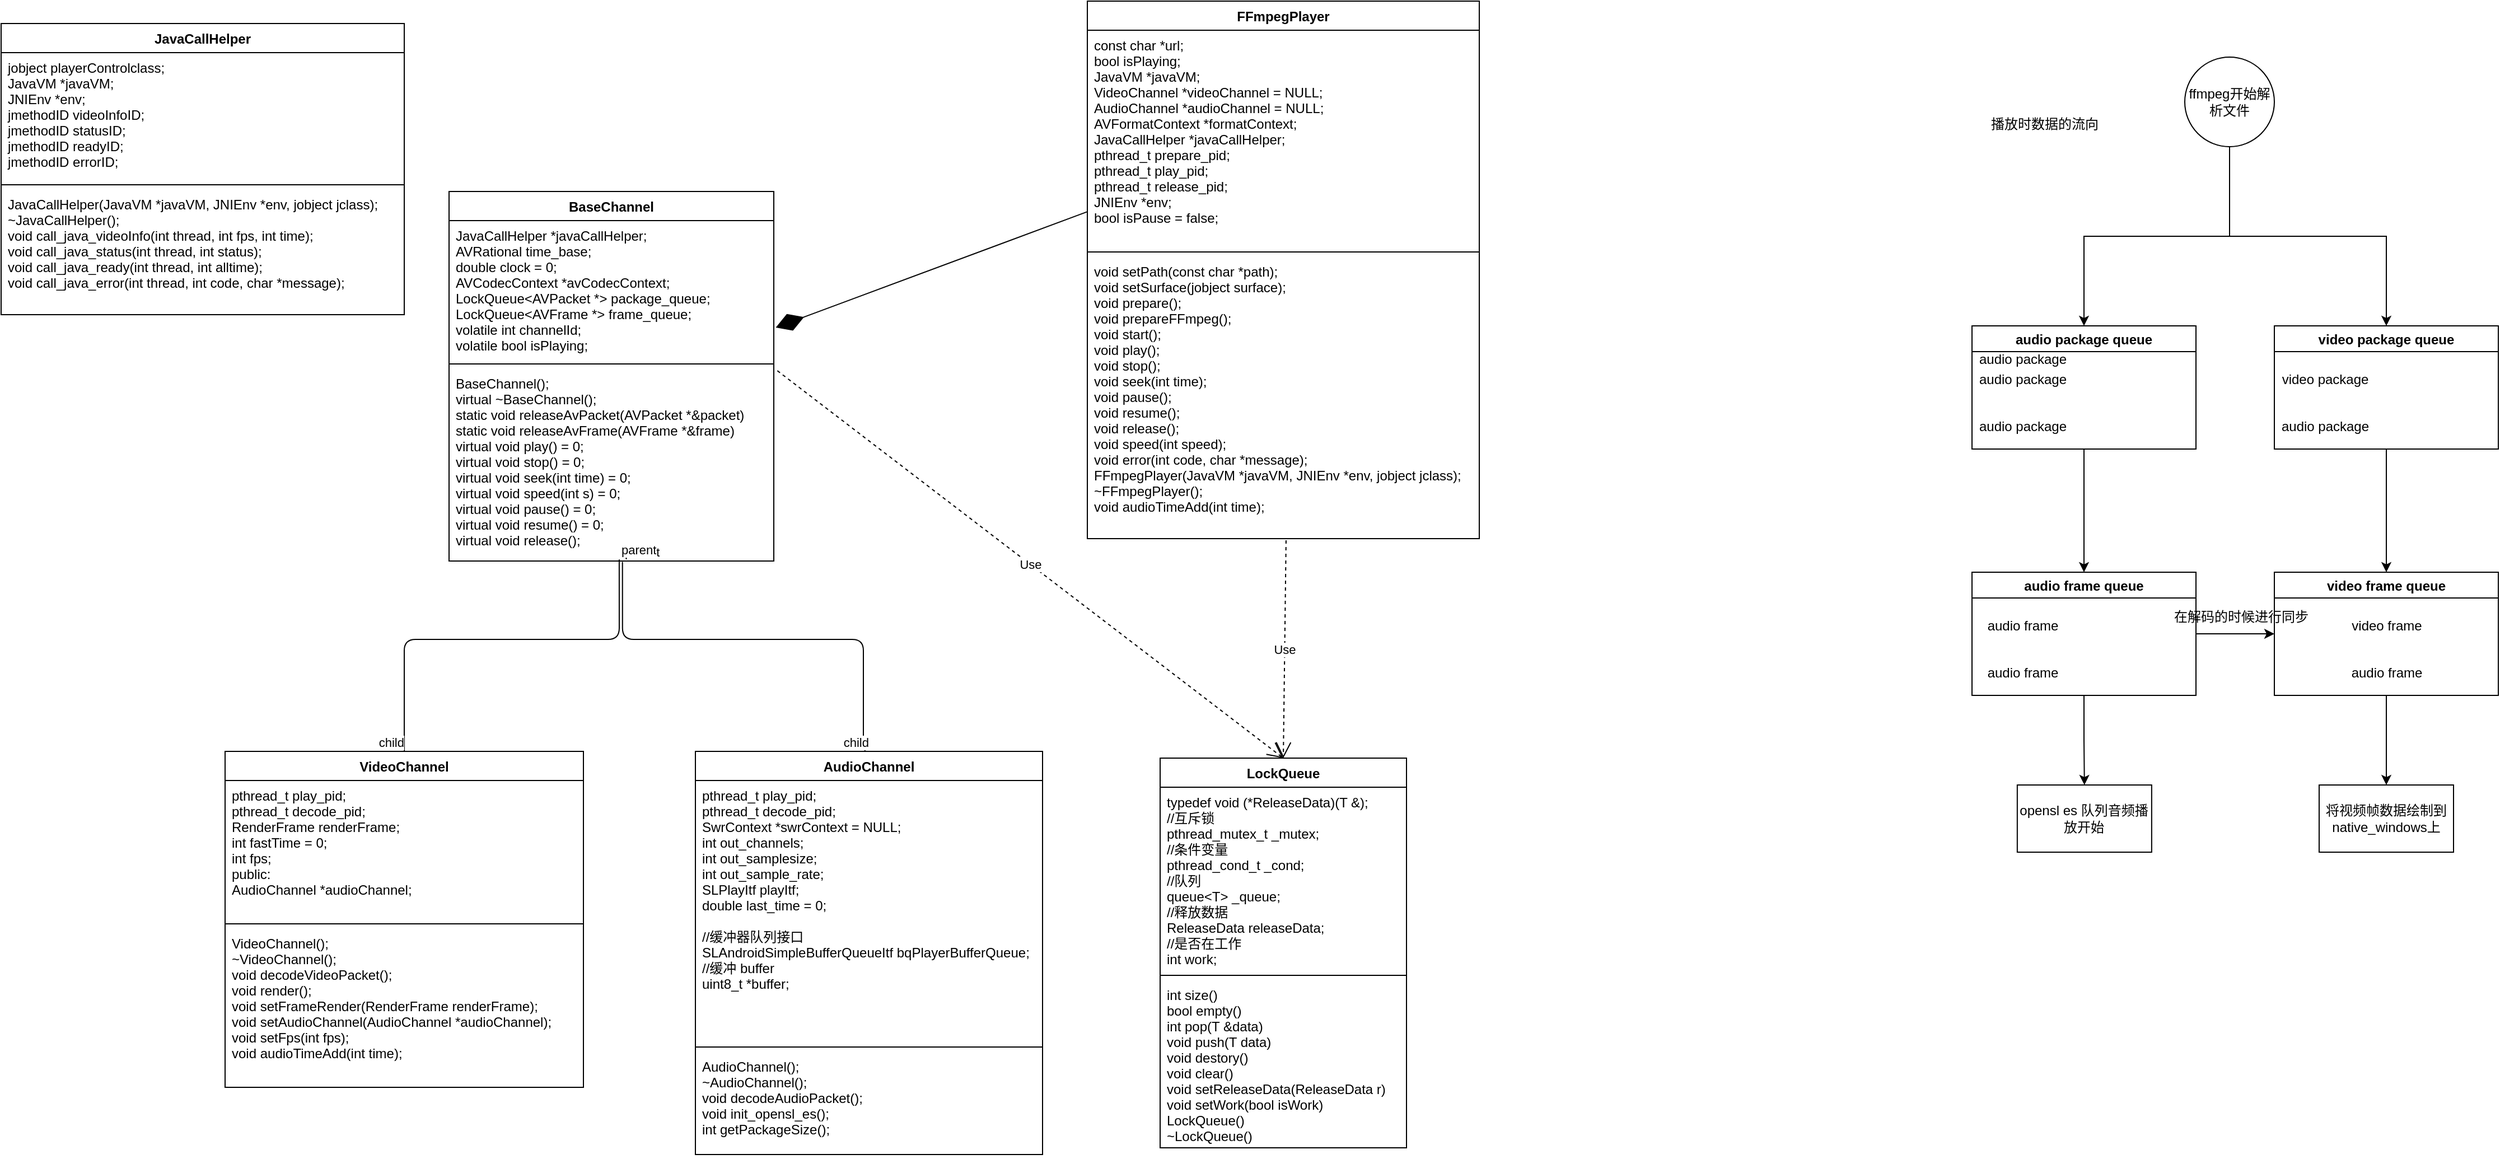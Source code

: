 <mxfile version="15.1.0" type="github">
  <diagram id="izzyhYgoDfgr7Xsf6XAO" name="第 2 页">
    <mxGraphModel dx="1577" dy="980" grid="1" gridSize="10" guides="1" tooltips="1" connect="1" arrows="1" fold="1" page="1" pageScale="1" pageWidth="1000000" pageHeight="1000000" math="0" shadow="0">
      <root>
        <mxCell id="bqe97n8znEZDnZ-8C_Wv-0" />
        <mxCell id="bqe97n8znEZDnZ-8C_Wv-1" parent="bqe97n8znEZDnZ-8C_Wv-0" />
        <mxCell id="bqe97n8znEZDnZ-8C_Wv-2" value="FFmpegPlayer" style="swimlane;fontStyle=1;align=center;verticalAlign=top;childLayout=stackLayout;horizontal=1;startSize=26;horizontalStack=0;resizeParent=1;resizeParentMax=0;resizeLast=0;collapsible=1;marginBottom=0;" vertex="1" parent="bqe97n8znEZDnZ-8C_Wv-1">
          <mxGeometry x="1030" y="70" width="350" height="480" as="geometry" />
        </mxCell>
        <mxCell id="bqe97n8znEZDnZ-8C_Wv-3" value="    const char *url;&#xa;    bool isPlaying;&#xa;    JavaVM *javaVM;&#xa;    VideoChannel *videoChannel = NULL;&#xa;    AudioChannel *audioChannel = NULL;&#xa;    AVFormatContext *formatContext;&#xa;    JavaCallHelper *javaCallHelper;&#xa;    pthread_t prepare_pid;&#xa;    pthread_t play_pid;&#xa;    pthread_t release_pid;&#xa;    JNIEnv *env;&#xa;    bool isPause = false;" style="text;strokeColor=none;fillColor=none;align=left;verticalAlign=top;spacingLeft=4;spacingRight=4;overflow=hidden;rotatable=0;points=[[0,0.5],[1,0.5]];portConstraint=eastwest;" vertex="1" parent="bqe97n8znEZDnZ-8C_Wv-2">
          <mxGeometry y="26" width="350" height="194" as="geometry" />
        </mxCell>
        <mxCell id="bqe97n8znEZDnZ-8C_Wv-4" value="" style="line;strokeWidth=1;fillColor=none;align=left;verticalAlign=middle;spacingTop=-1;spacingLeft=3;spacingRight=3;rotatable=0;labelPosition=right;points=[];portConstraint=eastwest;" vertex="1" parent="bqe97n8znEZDnZ-8C_Wv-2">
          <mxGeometry y="220" width="350" height="8" as="geometry" />
        </mxCell>
        <mxCell id="bqe97n8znEZDnZ-8C_Wv-5" value="void setPath(const char *path);&#xa;void setSurface(jobject surface);&#xa;void prepare();&#xa;void prepareFFmpeg();&#xa;void start();&#xa;void play();&#xa;void stop();&#xa;void seek(int time);&#xa;void pause();&#xa;void resume();&#xa;void release();&#xa;void speed(int speed);&#xa;void error(int code, char *message);&#xa;FFmpegPlayer(JavaVM *javaVM, JNIEnv *env, jobject jclass);&#xa;~FFmpegPlayer();&#xa;void audioTimeAdd(int time);" style="text;strokeColor=none;fillColor=none;align=left;verticalAlign=top;spacingLeft=4;spacingRight=4;overflow=hidden;rotatable=0;points=[[0,0.5],[1,0.5]];portConstraint=eastwest;" vertex="1" parent="bqe97n8znEZDnZ-8C_Wv-2">
          <mxGeometry y="228" width="350" height="252" as="geometry" />
        </mxCell>
        <mxCell id="bqe97n8znEZDnZ-8C_Wv-7" value="LockQueue" style="swimlane;fontStyle=1;align=center;verticalAlign=top;childLayout=stackLayout;horizontal=1;startSize=26;horizontalStack=0;resizeParent=1;resizeParentMax=0;resizeLast=0;collapsible=1;marginBottom=0;" vertex="1" parent="bqe97n8znEZDnZ-8C_Wv-1">
          <mxGeometry x="1095" y="746" width="220" height="348" as="geometry" />
        </mxCell>
        <mxCell id="bqe97n8znEZDnZ-8C_Wv-8" value="typedef void (*ReleaseData)(T &amp;);&#xa;//互斥锁&#xa;pthread_mutex_t _mutex;&#xa;//条件变量&#xa;pthread_cond_t _cond;&#xa;//队列&#xa;queue&lt;T&gt; _queue;&#xa;//释放数据&#xa;ReleaseData releaseData;&#xa;//是否在工作&#xa;int work;" style="text;strokeColor=none;fillColor=none;align=left;verticalAlign=top;spacingLeft=4;spacingRight=4;overflow=hidden;rotatable=0;points=[[0,0.5],[1,0.5]];portConstraint=eastwest;" vertex="1" parent="bqe97n8znEZDnZ-8C_Wv-7">
          <mxGeometry y="26" width="220" height="164" as="geometry" />
        </mxCell>
        <mxCell id="bqe97n8znEZDnZ-8C_Wv-9" value="" style="line;strokeWidth=1;fillColor=none;align=left;verticalAlign=middle;spacingTop=-1;spacingLeft=3;spacingRight=3;rotatable=0;labelPosition=right;points=[];portConstraint=eastwest;" vertex="1" parent="bqe97n8znEZDnZ-8C_Wv-7">
          <mxGeometry y="190" width="220" height="8" as="geometry" />
        </mxCell>
        <mxCell id="bqe97n8znEZDnZ-8C_Wv-10" value="int size()&#xa;bool empty()&#xa;int pop(T &amp;data)&#xa;void push(T data)&#xa;void destory()&#xa;void clear()&#xa;void setReleaseData(ReleaseData r)&#xa;void setWork(bool isWork)&#xa;LockQueue()&#xa;~LockQueue()" style="text;strokeColor=none;fillColor=none;align=left;verticalAlign=top;spacingLeft=4;spacingRight=4;overflow=hidden;rotatable=0;points=[[0,0.5],[1,0.5]];portConstraint=eastwest;" vertex="1" parent="bqe97n8znEZDnZ-8C_Wv-7">
          <mxGeometry y="198" width="220" height="150" as="geometry" />
        </mxCell>
        <mxCell id="bqe97n8znEZDnZ-8C_Wv-11" value="BaseChannel" style="swimlane;fontStyle=1;align=center;verticalAlign=top;childLayout=stackLayout;horizontal=1;startSize=26;horizontalStack=0;resizeParent=1;resizeParentMax=0;resizeLast=0;collapsible=1;marginBottom=0;" vertex="1" parent="bqe97n8znEZDnZ-8C_Wv-1">
          <mxGeometry x="460" y="240" width="290" height="330" as="geometry" />
        </mxCell>
        <mxCell id="bqe97n8znEZDnZ-8C_Wv-12" value="JavaCallHelper *javaCallHelper;&#xa;AVRational time_base;&#xa;double clock = 0;&#xa;AVCodecContext *avCodecContext;&#xa;LockQueue&lt;AVPacket *&gt; package_queue;&#xa;LockQueue&lt;AVFrame *&gt; frame_queue;&#xa;volatile int channelId;&#xa;volatile bool isPlaying;" style="text;strokeColor=none;fillColor=none;align=left;verticalAlign=top;spacingLeft=4;spacingRight=4;overflow=hidden;rotatable=0;points=[[0,0.5],[1,0.5]];portConstraint=eastwest;" vertex="1" parent="bqe97n8znEZDnZ-8C_Wv-11">
          <mxGeometry y="26" width="290" height="124" as="geometry" />
        </mxCell>
        <mxCell id="bqe97n8znEZDnZ-8C_Wv-13" value="" style="line;strokeWidth=1;fillColor=none;align=left;verticalAlign=middle;spacingTop=-1;spacingLeft=3;spacingRight=3;rotatable=0;labelPosition=right;points=[];portConstraint=eastwest;" vertex="1" parent="bqe97n8znEZDnZ-8C_Wv-11">
          <mxGeometry y="150" width="290" height="8" as="geometry" />
        </mxCell>
        <mxCell id="bqe97n8znEZDnZ-8C_Wv-14" value="BaseChannel();&#xa;virtual ~BaseChannel();&#xa;static void releaseAvPacket(AVPacket *&amp;packet)&#xa;static void releaseAvFrame(AVFrame *&amp;frame)&#xa;virtual void play() = 0;&#xa;virtual void stop() = 0;&#xa;virtual void seek(int time) = 0;&#xa;virtual void speed(int s) = 0;&#xa;virtual void pause() = 0;&#xa;virtual void resume() = 0;&#xa;virtual void release();" style="text;strokeColor=none;fillColor=none;align=left;verticalAlign=top;spacingLeft=4;spacingRight=4;overflow=hidden;rotatable=0;points=[[0,0.5],[1,0.5]];portConstraint=eastwest;" vertex="1" parent="bqe97n8znEZDnZ-8C_Wv-11">
          <mxGeometry y="158" width="290" height="172" as="geometry" />
        </mxCell>
        <mxCell id="bqe97n8znEZDnZ-8C_Wv-15" value="AudioChannel" style="swimlane;fontStyle=1;align=center;verticalAlign=top;childLayout=stackLayout;horizontal=1;startSize=26;horizontalStack=0;resizeParent=1;resizeParentMax=0;resizeLast=0;collapsible=1;marginBottom=0;" vertex="1" parent="bqe97n8znEZDnZ-8C_Wv-1">
          <mxGeometry x="680" y="740" width="310" height="360" as="geometry" />
        </mxCell>
        <mxCell id="bqe97n8znEZDnZ-8C_Wv-16" value="pthread_t play_pid;&#xa;    pthread_t decode_pid;&#xa;    SwrContext *swrContext = NULL;&#xa;    int out_channels;&#xa;    int out_samplesize;&#xa;    int out_sample_rate;&#xa;    SLPlayItf playItf;&#xa;    double last_time = 0;&#xa;&#xa;    //缓冲器队列接口&#xa;    SLAndroidSimpleBufferQueueItf bqPlayerBufferQueue;&#xa;    //缓冲 buffer&#xa;    uint8_t *buffer;" style="text;strokeColor=none;fillColor=none;align=left;verticalAlign=top;spacingLeft=4;spacingRight=4;overflow=hidden;rotatable=0;points=[[0,0.5],[1,0.5]];portConstraint=eastwest;" vertex="1" parent="bqe97n8znEZDnZ-8C_Wv-15">
          <mxGeometry y="26" width="310" height="234" as="geometry" />
        </mxCell>
        <mxCell id="bqe97n8znEZDnZ-8C_Wv-17" value="" style="line;strokeWidth=1;fillColor=none;align=left;verticalAlign=middle;spacingTop=-1;spacingLeft=3;spacingRight=3;rotatable=0;labelPosition=right;points=[];portConstraint=eastwest;" vertex="1" parent="bqe97n8znEZDnZ-8C_Wv-15">
          <mxGeometry y="260" width="310" height="8" as="geometry" />
        </mxCell>
        <mxCell id="bqe97n8znEZDnZ-8C_Wv-18" value="AudioChannel();&#xa;~AudioChannel();&#xa;void decodeAudioPacket();&#xa;void init_opensl_es();&#xa;int getPackageSize();" style="text;strokeColor=none;fillColor=none;align=left;verticalAlign=top;spacingLeft=4;spacingRight=4;overflow=hidden;rotatable=0;points=[[0,0.5],[1,0.5]];portConstraint=eastwest;" vertex="1" parent="bqe97n8znEZDnZ-8C_Wv-15">
          <mxGeometry y="268" width="310" height="92" as="geometry" />
        </mxCell>
        <mxCell id="bqe97n8znEZDnZ-8C_Wv-21" value="VideoChannel" style="swimlane;fontStyle=1;align=center;verticalAlign=top;childLayout=stackLayout;horizontal=1;startSize=26;horizontalStack=0;resizeParent=1;resizeParentMax=0;resizeLast=0;collapsible=1;marginBottom=0;" vertex="1" parent="bqe97n8znEZDnZ-8C_Wv-1">
          <mxGeometry x="260" y="740" width="320" height="300" as="geometry" />
        </mxCell>
        <mxCell id="bqe97n8znEZDnZ-8C_Wv-22" value="    pthread_t play_pid;&#xa;    pthread_t decode_pid;&#xa;    RenderFrame renderFrame;&#xa;    int fastTime = 0;&#xa;    int fps;&#xa;public:&#xa;    AudioChannel *audioChannel;" style="text;strokeColor=none;fillColor=none;align=left;verticalAlign=top;spacingLeft=4;spacingRight=4;overflow=hidden;rotatable=0;points=[[0,0.5],[1,0.5]];portConstraint=eastwest;" vertex="1" parent="bqe97n8znEZDnZ-8C_Wv-21">
          <mxGeometry y="26" width="320" height="124" as="geometry" />
        </mxCell>
        <mxCell id="bqe97n8znEZDnZ-8C_Wv-23" value="" style="line;strokeWidth=1;fillColor=none;align=left;verticalAlign=middle;spacingTop=-1;spacingLeft=3;spacingRight=3;rotatable=0;labelPosition=right;points=[];portConstraint=eastwest;" vertex="1" parent="bqe97n8znEZDnZ-8C_Wv-21">
          <mxGeometry y="150" width="320" height="8" as="geometry" />
        </mxCell>
        <mxCell id="bqe97n8znEZDnZ-8C_Wv-24" value="VideoChannel();&#xa;~VideoChannel();&#xa;void decodeVideoPacket();&#xa;void render();&#xa;void setFrameRender(RenderFrame renderFrame);&#xa;void setAudioChannel(AudioChannel *audioChannel);&#xa;void setFps(int fps);&#xa;void audioTimeAdd(int time);" style="text;strokeColor=none;fillColor=none;align=left;verticalAlign=top;spacingLeft=4;spacingRight=4;overflow=hidden;rotatable=0;points=[[0,0.5],[1,0.5]];portConstraint=eastwest;" vertex="1" parent="bqe97n8znEZDnZ-8C_Wv-21">
          <mxGeometry y="158" width="320" height="142" as="geometry" />
        </mxCell>
        <mxCell id="bqe97n8znEZDnZ-8C_Wv-25" value="JavaCallHelper" style="swimlane;fontStyle=1;align=center;verticalAlign=top;childLayout=stackLayout;horizontal=1;startSize=26;horizontalStack=0;resizeParent=1;resizeParentMax=0;resizeLast=0;collapsible=1;marginBottom=0;" vertex="1" parent="bqe97n8znEZDnZ-8C_Wv-1">
          <mxGeometry x="60" y="90" width="360" height="260" as="geometry" />
        </mxCell>
        <mxCell id="bqe97n8znEZDnZ-8C_Wv-26" value="jobject playerControlclass;&#xa;JavaVM *javaVM;&#xa;JNIEnv *env;&#xa;jmethodID videoInfoID;&#xa;jmethodID statusID;&#xa;jmethodID readyID;&#xa;jmethodID errorID;" style="text;strokeColor=none;fillColor=none;align=left;verticalAlign=top;spacingLeft=4;spacingRight=4;overflow=hidden;rotatable=0;points=[[0,0.5],[1,0.5]];portConstraint=eastwest;" vertex="1" parent="bqe97n8znEZDnZ-8C_Wv-25">
          <mxGeometry y="26" width="360" height="114" as="geometry" />
        </mxCell>
        <mxCell id="bqe97n8znEZDnZ-8C_Wv-27" value="" style="line;strokeWidth=1;fillColor=none;align=left;verticalAlign=middle;spacingTop=-1;spacingLeft=3;spacingRight=3;rotatable=0;labelPosition=right;points=[];portConstraint=eastwest;" vertex="1" parent="bqe97n8znEZDnZ-8C_Wv-25">
          <mxGeometry y="140" width="360" height="8" as="geometry" />
        </mxCell>
        <mxCell id="bqe97n8znEZDnZ-8C_Wv-28" value="JavaCallHelper(JavaVM *javaVM, JNIEnv *env, jobject jclass);&#xa;~JavaCallHelper();&#xa;void call_java_videoInfo(int thread, int fps, int time);&#xa;void call_java_status(int thread, int status);&#xa;void call_java_ready(int thread, int alltime);&#xa;void call_java_error(int thread, int code, char *message);" style="text;strokeColor=none;fillColor=none;align=left;verticalAlign=top;spacingLeft=4;spacingRight=4;overflow=hidden;rotatable=0;points=[[0,0.5],[1,0.5]];portConstraint=eastwest;" vertex="1" parent="bqe97n8znEZDnZ-8C_Wv-25">
          <mxGeometry y="148" width="360" height="112" as="geometry" />
        </mxCell>
        <mxCell id="bqe97n8znEZDnZ-8C_Wv-29" value="" style="endArrow=none;html=1;edgeStyle=orthogonalEdgeStyle;exitX=0.534;exitY=1.004;exitDx=0;exitDy=0;exitPerimeter=0;entryX=0.5;entryY=0;entryDx=0;entryDy=0;" edge="1" parent="bqe97n8znEZDnZ-8C_Wv-1" source="bqe97n8znEZDnZ-8C_Wv-14" target="bqe97n8znEZDnZ-8C_Wv-15">
          <mxGeometry relative="1" as="geometry">
            <mxPoint x="590" y="590" as="sourcePoint" />
            <mxPoint x="930" y="660" as="targetPoint" />
            <Array as="points">
              <mxPoint x="615" y="640" />
              <mxPoint x="830" y="640" />
              <mxPoint x="830" y="740" />
            </Array>
          </mxGeometry>
        </mxCell>
        <mxCell id="bqe97n8znEZDnZ-8C_Wv-30" value="parent" style="edgeLabel;resizable=0;html=1;align=left;verticalAlign=bottom;" connectable="0" vertex="1" parent="bqe97n8znEZDnZ-8C_Wv-29">
          <mxGeometry x="-1" relative="1" as="geometry" />
        </mxCell>
        <mxCell id="bqe97n8znEZDnZ-8C_Wv-31" value="child" style="edgeLabel;resizable=0;html=1;align=right;verticalAlign=bottom;" connectable="0" vertex="1" parent="bqe97n8znEZDnZ-8C_Wv-29">
          <mxGeometry x="1" relative="1" as="geometry" />
        </mxCell>
        <mxCell id="bqe97n8znEZDnZ-8C_Wv-33" value="" style="endArrow=none;html=1;edgeStyle=orthogonalEdgeStyle;exitX=0.524;exitY=0.992;exitDx=0;exitDy=0;exitPerimeter=0;" edge="1" parent="bqe97n8znEZDnZ-8C_Wv-1" source="bqe97n8znEZDnZ-8C_Wv-14" target="bqe97n8znEZDnZ-8C_Wv-21">
          <mxGeometry relative="1" as="geometry">
            <mxPoint x="520" y="580" as="sourcePoint" />
            <mxPoint x="400" y="930" as="targetPoint" />
            <Array as="points">
              <mxPoint x="612" y="640" />
              <mxPoint x="420" y="640" />
            </Array>
          </mxGeometry>
        </mxCell>
        <mxCell id="bqe97n8znEZDnZ-8C_Wv-34" value="parent" style="edgeLabel;resizable=0;html=1;align=left;verticalAlign=bottom;" connectable="0" vertex="1" parent="bqe97n8znEZDnZ-8C_Wv-33">
          <mxGeometry x="-1" relative="1" as="geometry" />
        </mxCell>
        <mxCell id="bqe97n8znEZDnZ-8C_Wv-35" value="child" style="edgeLabel;resizable=0;html=1;align=right;verticalAlign=bottom;" connectable="0" vertex="1" parent="bqe97n8znEZDnZ-8C_Wv-33">
          <mxGeometry x="1" relative="1" as="geometry" />
        </mxCell>
        <mxCell id="bqe97n8znEZDnZ-8C_Wv-36" value="Use" style="endArrow=open;endSize=12;dashed=1;html=1;exitX=0.507;exitY=1.006;exitDx=0;exitDy=0;exitPerimeter=0;entryX=0.5;entryY=0;entryDx=0;entryDy=0;" edge="1" parent="bqe97n8znEZDnZ-8C_Wv-1" source="bqe97n8znEZDnZ-8C_Wv-5" target="bqe97n8znEZDnZ-8C_Wv-7">
          <mxGeometry width="160" relative="1" as="geometry">
            <mxPoint x="860" y="400" as="sourcePoint" />
            <mxPoint x="1310" y="630" as="targetPoint" />
          </mxGeometry>
        </mxCell>
        <mxCell id="bqe97n8znEZDnZ-8C_Wv-37" value="Use" style="endArrow=open;endSize=12;dashed=1;html=1;exitX=1.011;exitY=0.012;exitDx=0;exitDy=0;exitPerimeter=0;entryX=0.5;entryY=0;entryDx=0;entryDy=0;" edge="1" parent="bqe97n8znEZDnZ-8C_Wv-1" source="bqe97n8znEZDnZ-8C_Wv-14" target="bqe97n8znEZDnZ-8C_Wv-7">
          <mxGeometry width="160" relative="1" as="geometry">
            <mxPoint x="860" y="520" as="sourcePoint" />
            <mxPoint x="1200" y="740" as="targetPoint" />
          </mxGeometry>
        </mxCell>
        <mxCell id="bqe97n8znEZDnZ-8C_Wv-38" value="" style="endArrow=diamondThin;endFill=1;endSize=24;html=1;entryX=1.006;entryY=0.77;entryDx=0;entryDy=0;entryPerimeter=0;" edge="1" parent="bqe97n8znEZDnZ-8C_Wv-1" source="bqe97n8znEZDnZ-8C_Wv-3" target="bqe97n8znEZDnZ-8C_Wv-12">
          <mxGeometry width="160" relative="1" as="geometry">
            <mxPoint x="1040" y="300" as="sourcePoint" />
            <mxPoint x="1020" y="520" as="targetPoint" />
          </mxGeometry>
        </mxCell>
        <mxCell id="GIyzL88l0rtukJR0Nd0i-12" style="edgeStyle=orthogonalEdgeStyle;rounded=0;orthogonalLoop=1;jettySize=auto;html=1;entryX=0.5;entryY=0;entryDx=0;entryDy=0;exitX=0.5;exitY=1;exitDx=0;exitDy=0;" edge="1" parent="bqe97n8znEZDnZ-8C_Wv-1" source="GIyzL88l0rtukJR0Nd0i-2" target="GIyzL88l0rtukJR0Nd0i-9">
          <mxGeometry relative="1" as="geometry" />
        </mxCell>
        <mxCell id="GIyzL88l0rtukJR0Nd0i-13" style="edgeStyle=orthogonalEdgeStyle;rounded=0;orthogonalLoop=1;jettySize=auto;html=1;exitX=0.5;exitY=1;exitDx=0;exitDy=0;" edge="1" parent="bqe97n8znEZDnZ-8C_Wv-1" source="GIyzL88l0rtukJR0Nd0i-2" target="GIyzL88l0rtukJR0Nd0i-5">
          <mxGeometry relative="1" as="geometry" />
        </mxCell>
        <mxCell id="GIyzL88l0rtukJR0Nd0i-2" value="ffmpeg开始解析文件" style="ellipse;whiteSpace=wrap;html=1;aspect=fixed;" vertex="1" parent="bqe97n8znEZDnZ-8C_Wv-1">
          <mxGeometry x="2010" y="120" width="80" height="80" as="geometry" />
        </mxCell>
        <mxCell id="GIyzL88l0rtukJR0Nd0i-3" value="播放时数据的流向&lt;br&gt;" style="text;html=1;strokeColor=none;fillColor=none;align=center;verticalAlign=middle;whiteSpace=wrap;rounded=0;" vertex="1" parent="bqe97n8znEZDnZ-8C_Wv-1">
          <mxGeometry x="1820" y="170" width="130" height="20" as="geometry" />
        </mxCell>
        <mxCell id="GIyzL88l0rtukJR0Nd0i-24" style="edgeStyle=orthogonalEdgeStyle;rounded=0;orthogonalLoop=1;jettySize=auto;html=1;exitX=0.5;exitY=1;exitDx=0;exitDy=0;entryX=0.5;entryY=0;entryDx=0;entryDy=0;" edge="1" parent="bqe97n8znEZDnZ-8C_Wv-1" source="GIyzL88l0rtukJR0Nd0i-5" target="GIyzL88l0rtukJR0Nd0i-14">
          <mxGeometry relative="1" as="geometry" />
        </mxCell>
        <mxCell id="GIyzL88l0rtukJR0Nd0i-5" value="audio package queue" style="swimlane;" vertex="1" parent="bqe97n8znEZDnZ-8C_Wv-1">
          <mxGeometry x="1820" y="360" width="200" height="110" as="geometry" />
        </mxCell>
        <mxCell id="GIyzL88l0rtukJR0Nd0i-6" value="audio package" style="text;html=1;align=center;verticalAlign=middle;resizable=0;points=[];autosize=1;strokeColor=none;fillColor=none;" vertex="1" parent="GIyzL88l0rtukJR0Nd0i-5">
          <mxGeometry y="38" width="90" height="20" as="geometry" />
        </mxCell>
        <mxCell id="GIyzL88l0rtukJR0Nd0i-7" value="audio package" style="text;html=1;align=center;verticalAlign=middle;resizable=0;points=[];autosize=1;strokeColor=none;fillColor=none;" vertex="1" parent="GIyzL88l0rtukJR0Nd0i-5">
          <mxGeometry y="80" width="90" height="20" as="geometry" />
        </mxCell>
        <mxCell id="GIyzL88l0rtukJR0Nd0i-8" value="audio package" style="text;html=1;align=center;verticalAlign=middle;resizable=0;points=[];autosize=1;strokeColor=none;fillColor=none;" vertex="1" parent="bqe97n8znEZDnZ-8C_Wv-1">
          <mxGeometry x="1820" y="380" width="90" height="20" as="geometry" />
        </mxCell>
        <mxCell id="GIyzL88l0rtukJR0Nd0i-25" style="edgeStyle=orthogonalEdgeStyle;rounded=0;orthogonalLoop=1;jettySize=auto;html=1;exitX=0.5;exitY=1;exitDx=0;exitDy=0;entryX=0.5;entryY=0;entryDx=0;entryDy=0;" edge="1" parent="bqe97n8znEZDnZ-8C_Wv-1" source="GIyzL88l0rtukJR0Nd0i-9" target="GIyzL88l0rtukJR0Nd0i-17">
          <mxGeometry relative="1" as="geometry" />
        </mxCell>
        <mxCell id="GIyzL88l0rtukJR0Nd0i-9" value="video package queue" style="swimlane;" vertex="1" parent="bqe97n8znEZDnZ-8C_Wv-1">
          <mxGeometry x="2090" y="360" width="200" height="110" as="geometry" />
        </mxCell>
        <mxCell id="GIyzL88l0rtukJR0Nd0i-10" value="video package" style="text;html=1;align=center;verticalAlign=middle;resizable=0;points=[];autosize=1;strokeColor=none;fillColor=none;" vertex="1" parent="GIyzL88l0rtukJR0Nd0i-9">
          <mxGeometry y="38" width="90" height="20" as="geometry" />
        </mxCell>
        <mxCell id="GIyzL88l0rtukJR0Nd0i-11" value="audio package" style="text;html=1;align=center;verticalAlign=middle;resizable=0;points=[];autosize=1;strokeColor=none;fillColor=none;" vertex="1" parent="GIyzL88l0rtukJR0Nd0i-9">
          <mxGeometry y="80" width="90" height="20" as="geometry" />
        </mxCell>
        <mxCell id="GIyzL88l0rtukJR0Nd0i-20" style="edgeStyle=orthogonalEdgeStyle;rounded=0;orthogonalLoop=1;jettySize=auto;html=1;exitX=0.5;exitY=1;exitDx=0;exitDy=0;" edge="1" parent="bqe97n8znEZDnZ-8C_Wv-1" source="GIyzL88l0rtukJR0Nd0i-14" target="GIyzL88l0rtukJR0Nd0i-21">
          <mxGeometry relative="1" as="geometry">
            <mxPoint x="1920.429" y="800" as="targetPoint" />
          </mxGeometry>
        </mxCell>
        <mxCell id="GIyzL88l0rtukJR0Nd0i-26" style="edgeStyle=orthogonalEdgeStyle;rounded=0;orthogonalLoop=1;jettySize=auto;html=1;exitX=1;exitY=0.5;exitDx=0;exitDy=0;entryX=0;entryY=0.5;entryDx=0;entryDy=0;" edge="1" parent="bqe97n8znEZDnZ-8C_Wv-1" source="GIyzL88l0rtukJR0Nd0i-14" target="GIyzL88l0rtukJR0Nd0i-17">
          <mxGeometry relative="1" as="geometry" />
        </mxCell>
        <mxCell id="GIyzL88l0rtukJR0Nd0i-14" value="audio frame queue" style="swimlane;" vertex="1" parent="bqe97n8znEZDnZ-8C_Wv-1">
          <mxGeometry x="1820" y="580" width="200" height="110" as="geometry" />
        </mxCell>
        <mxCell id="GIyzL88l0rtukJR0Nd0i-15" value="audio frame" style="text;html=1;align=center;verticalAlign=middle;resizable=0;points=[];autosize=1;strokeColor=none;fillColor=none;" vertex="1" parent="GIyzL88l0rtukJR0Nd0i-14">
          <mxGeometry x="5" y="38" width="80" height="20" as="geometry" />
        </mxCell>
        <mxCell id="GIyzL88l0rtukJR0Nd0i-16" value="audio frame" style="text;html=1;align=center;verticalAlign=middle;resizable=0;points=[];autosize=1;strokeColor=none;fillColor=none;" vertex="1" parent="GIyzL88l0rtukJR0Nd0i-14">
          <mxGeometry x="5" y="80" width="80" height="20" as="geometry" />
        </mxCell>
        <mxCell id="GIyzL88l0rtukJR0Nd0i-22" style="edgeStyle=orthogonalEdgeStyle;rounded=0;orthogonalLoop=1;jettySize=auto;html=1;" edge="1" parent="bqe97n8znEZDnZ-8C_Wv-1" source="GIyzL88l0rtukJR0Nd0i-17" target="GIyzL88l0rtukJR0Nd0i-23">
          <mxGeometry relative="1" as="geometry">
            <mxPoint x="2190" y="780" as="targetPoint" />
          </mxGeometry>
        </mxCell>
        <mxCell id="GIyzL88l0rtukJR0Nd0i-17" value="video frame queue" style="swimlane;" vertex="1" parent="bqe97n8znEZDnZ-8C_Wv-1">
          <mxGeometry x="2090" y="580" width="200" height="110" as="geometry" />
        </mxCell>
        <mxCell id="GIyzL88l0rtukJR0Nd0i-18" value="video frame" style="text;html=1;align=center;verticalAlign=middle;resizable=0;points=[];autosize=1;strokeColor=none;fillColor=none;" vertex="1" parent="GIyzL88l0rtukJR0Nd0i-17">
          <mxGeometry x="60" y="38" width="80" height="20" as="geometry" />
        </mxCell>
        <mxCell id="GIyzL88l0rtukJR0Nd0i-19" value="audio frame" style="text;html=1;align=center;verticalAlign=middle;resizable=0;points=[];autosize=1;strokeColor=none;fillColor=none;" vertex="1" parent="GIyzL88l0rtukJR0Nd0i-17">
          <mxGeometry x="60" y="80" width="80" height="20" as="geometry" />
        </mxCell>
        <mxCell id="GIyzL88l0rtukJR0Nd0i-21" value="opensl es 队列音频播放开始" style="rounded=0;whiteSpace=wrap;html=1;" vertex="1" parent="bqe97n8znEZDnZ-8C_Wv-1">
          <mxGeometry x="1860.429" y="770" width="120" height="60" as="geometry" />
        </mxCell>
        <mxCell id="GIyzL88l0rtukJR0Nd0i-23" value="将视频帧数据绘制到native_windows上" style="rounded=0;whiteSpace=wrap;html=1;" vertex="1" parent="bqe97n8znEZDnZ-8C_Wv-1">
          <mxGeometry x="2130" y="770" width="120" height="60" as="geometry" />
        </mxCell>
        <mxCell id="GIyzL88l0rtukJR0Nd0i-27" value="在解码的时候进行同步" style="text;html=1;align=center;verticalAlign=middle;resizable=0;points=[];autosize=1;strokeColor=none;fillColor=none;" vertex="1" parent="bqe97n8znEZDnZ-8C_Wv-1">
          <mxGeometry x="1990" y="610" width="140" height="20" as="geometry" />
        </mxCell>
      </root>
    </mxGraphModel>
  </diagram>
</mxfile>
